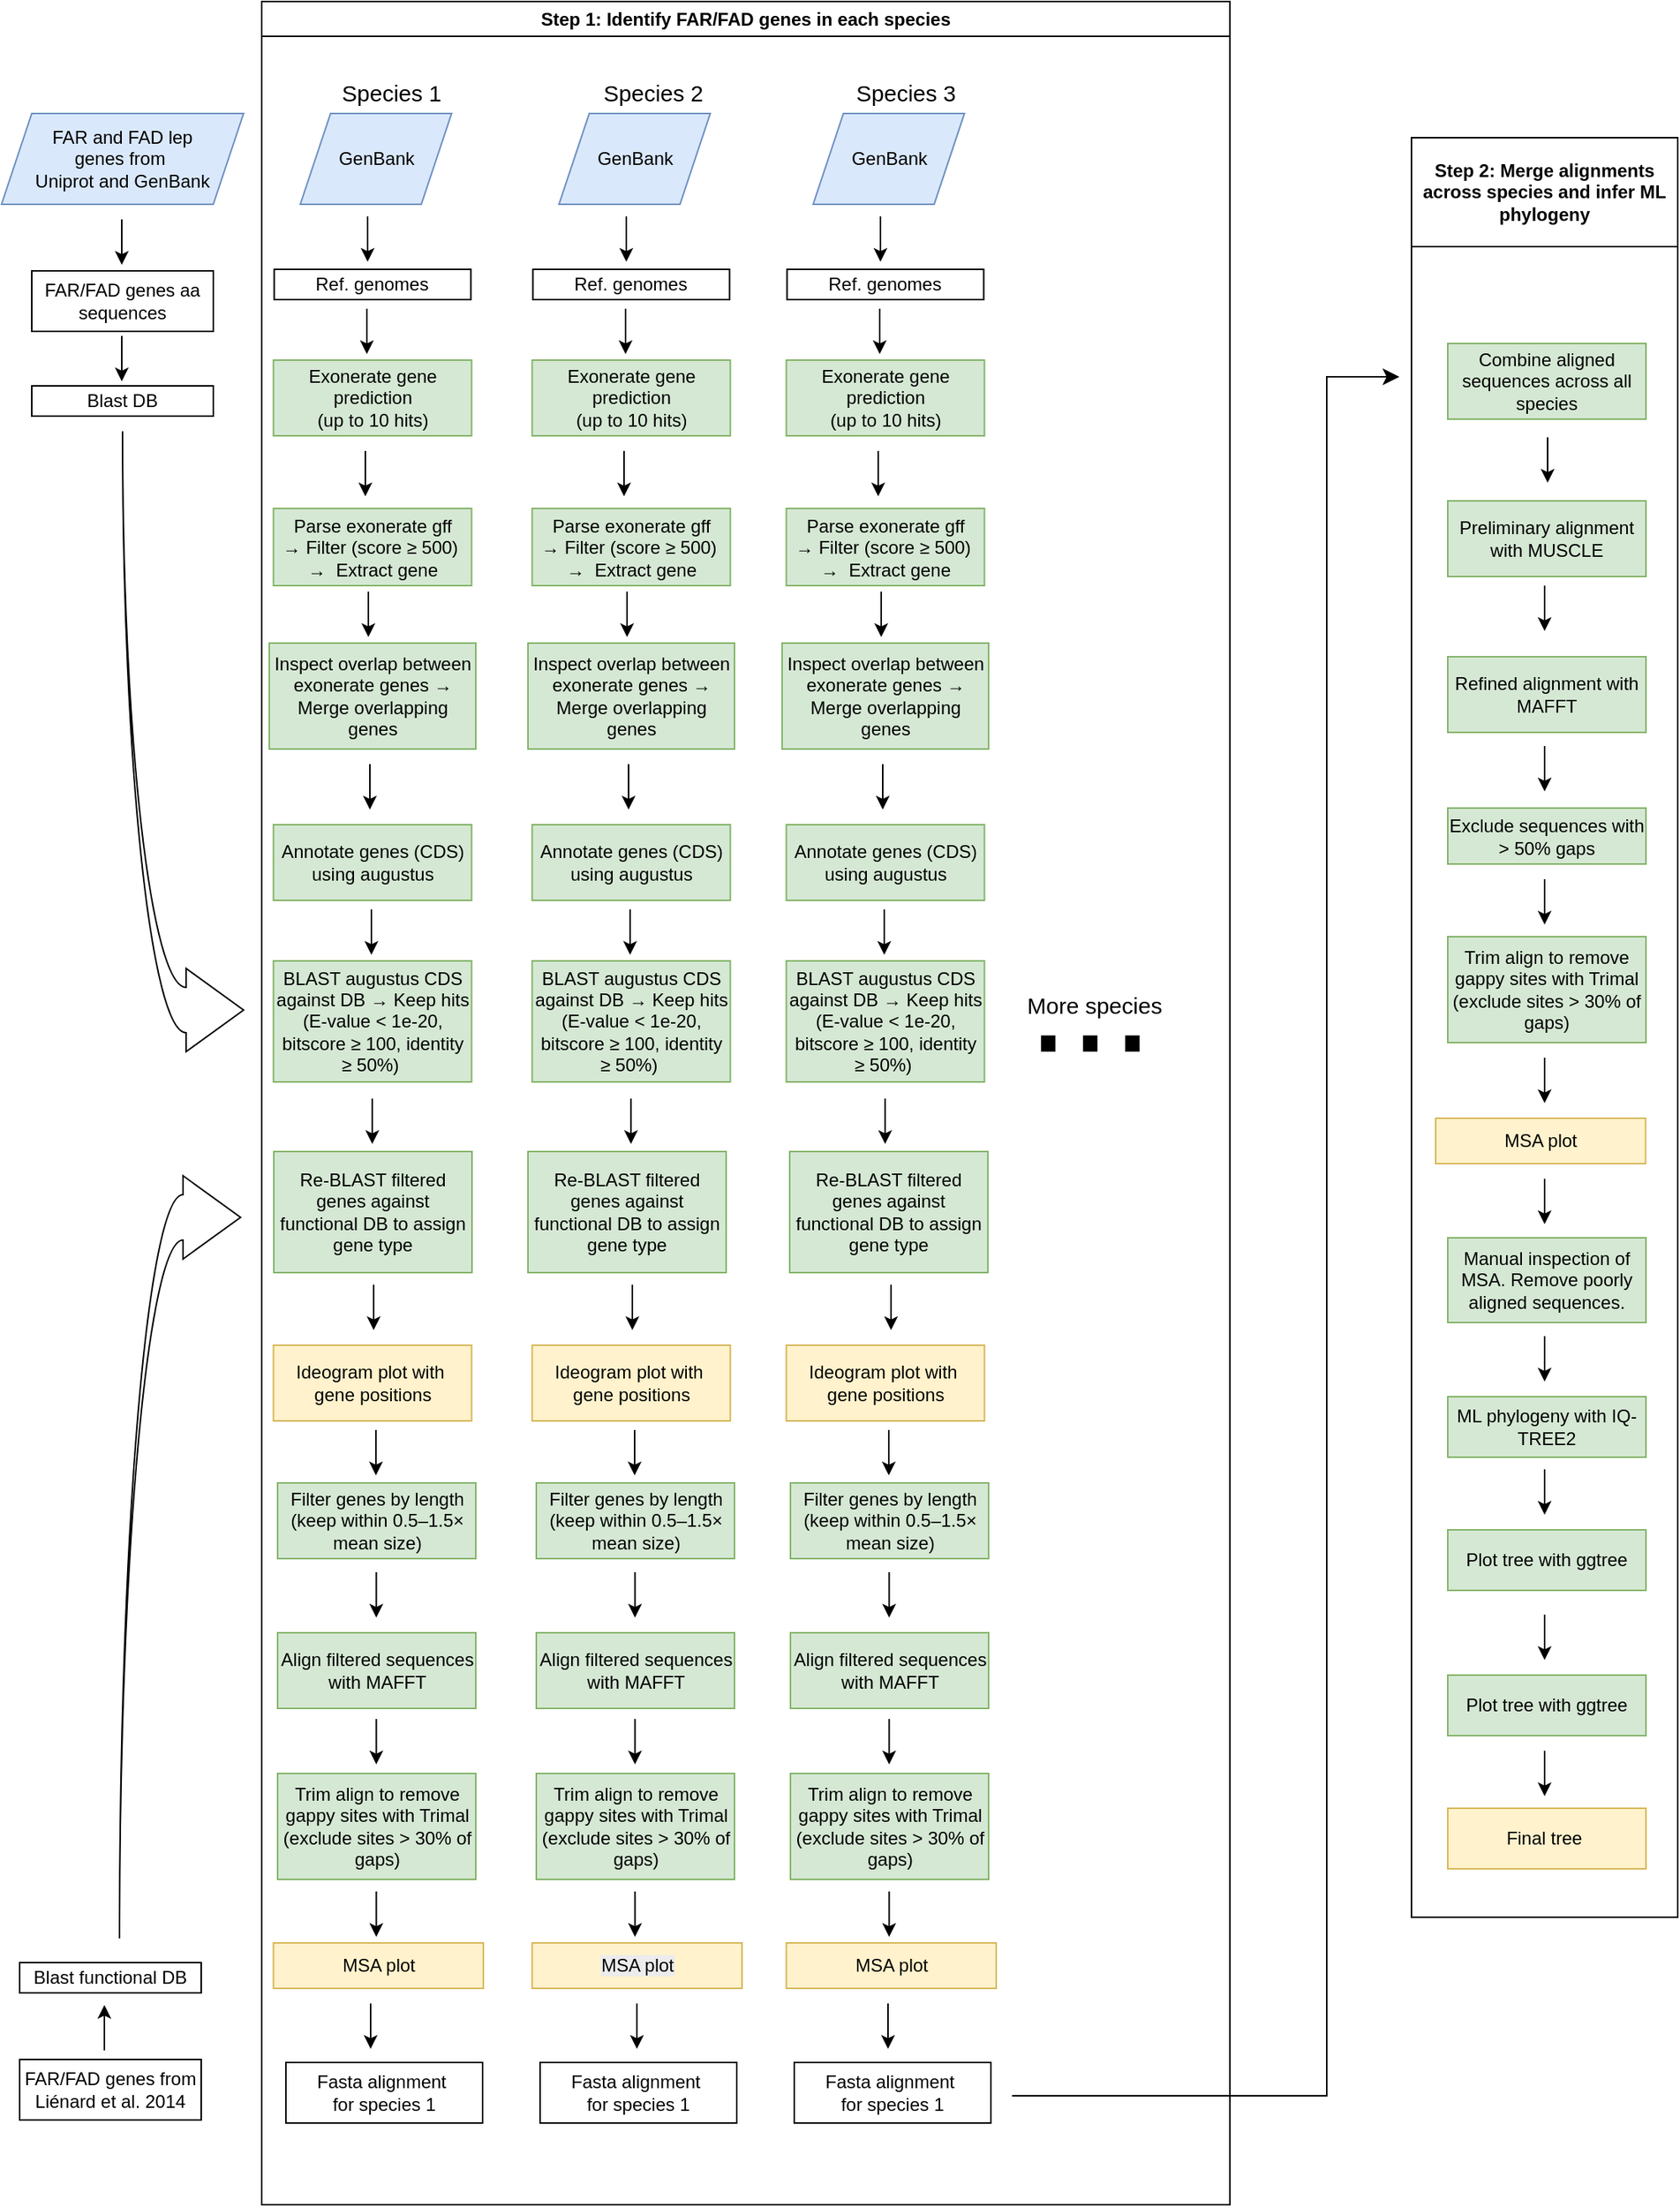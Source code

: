 <mxfile version="27.2.0">
  <diagram name="Page-1" id="oZTFIyPFea6khRQ0grMX">
    <mxGraphModel dx="1113" dy="729" grid="1" gridSize="8" guides="0" tooltips="1" connect="1" arrows="1" fold="1" page="1" pageScale="1" pageWidth="1200" pageHeight="750" math="0" shadow="0">
      <root>
        <mxCell id="0" />
        <mxCell id="1" parent="0" />
        <mxCell id="VQ5QZtDbikTgnZVBYkKv-4" value="FAR and FAD lep genes&amp;nbsp;&lt;span style=&quot;color: light-dark(rgb(0, 0, 0), rgb(255, 255, 255)); background-color: transparent;&quot;&gt;from&amp;nbsp;&lt;/span&gt;&lt;div&gt;&lt;span style=&quot;background-color: transparent; color: light-dark(rgb(0, 0, 0), rgb(255, 255, 255));&quot;&gt;Uniprot and GenBank&lt;/span&gt;&lt;/div&gt;" style="shape=parallelogram;perimeter=parallelogramPerimeter;whiteSpace=wrap;html=1;fixedSize=1;fillColor=#dae8fc;strokeColor=#6c8ebf;" vertex="1" parent="1">
          <mxGeometry x="20" y="90" width="160" height="60" as="geometry" />
        </mxCell>
        <mxCell id="VQ5QZtDbikTgnZVBYkKv-9" value="FAR/FAD genes aa sequences" style="rounded=0;whiteSpace=wrap;html=1;" vertex="1" parent="1">
          <mxGeometry x="40" y="194" width="120" height="40" as="geometry" />
        </mxCell>
        <mxCell id="VQ5QZtDbikTgnZVBYkKv-10" value="" style="endArrow=classic;html=1;rounded=0;" edge="1" parent="1">
          <mxGeometry width="50" height="50" relative="1" as="geometry">
            <mxPoint x="99.5" y="160" as="sourcePoint" />
            <mxPoint x="99.5" y="190" as="targetPoint" />
          </mxGeometry>
        </mxCell>
        <mxCell id="VQ5QZtDbikTgnZVBYkKv-13" value="Blast DB" style="rounded=0;whiteSpace=wrap;html=1;" vertex="1" parent="1">
          <mxGeometry x="40" y="270" width="120" height="20" as="geometry" />
        </mxCell>
        <mxCell id="VQ5QZtDbikTgnZVBYkKv-14" value="" style="endArrow=classic;html=1;rounded=0;" edge="1" parent="1">
          <mxGeometry width="50" height="50" relative="1" as="geometry">
            <mxPoint x="99.5" y="237" as="sourcePoint" />
            <mxPoint x="99.5" y="267" as="targetPoint" />
          </mxGeometry>
        </mxCell>
        <mxCell id="VQ5QZtDbikTgnZVBYkKv-35" value="" style="html=1;shadow=0;dashed=0;align=center;verticalAlign=middle;shape=mxgraph.arrows2.jumpInArrow;dy=15;dx=38;arrowHead=55;flipV=1;" vertex="1" parent="1">
          <mxGeometry x="100" y="300" width="80" height="410" as="geometry" />
        </mxCell>
        <mxCell id="VQ5QZtDbikTgnZVBYkKv-142" value="GenBank" style="shape=parallelogram;perimeter=parallelogramPerimeter;whiteSpace=wrap;html=1;fixedSize=1;fillColor=#dae8fc;strokeColor=#6c8ebf;" vertex="1" parent="1">
          <mxGeometry x="217.5" y="90" width="100" height="60" as="geometry" />
        </mxCell>
        <mxCell id="VQ5QZtDbikTgnZVBYkKv-143" value="Ref. genomes" style="rounded=0;whiteSpace=wrap;html=1;" vertex="1" parent="1">
          <mxGeometry x="200.25" y="193" width="130" height="20" as="geometry" />
        </mxCell>
        <mxCell id="VQ5QZtDbikTgnZVBYkKv-144" value="" style="endArrow=classic;html=1;rounded=0;" edge="1" parent="1">
          <mxGeometry width="50" height="50" relative="1" as="geometry">
            <mxPoint x="262" y="158" as="sourcePoint" />
            <mxPoint x="262" y="188" as="targetPoint" />
          </mxGeometry>
        </mxCell>
        <mxCell id="VQ5QZtDbikTgnZVBYkKv-145" value="Exonerate gene prediction&lt;div&gt;(up to 10 hits)&lt;/div&gt;" style="rounded=0;whiteSpace=wrap;html=1;fillColor=#d5e8d4;strokeColor=#82b366;" vertex="1" parent="1">
          <mxGeometry x="199.75" y="253" width="131" height="50" as="geometry" />
        </mxCell>
        <mxCell id="VQ5QZtDbikTgnZVBYkKv-146" value="Parse exonerate gff →&amp;nbsp;Filter (score ≥ 500)&amp;nbsp; →&amp;nbsp; Extract gene" style="rounded=0;whiteSpace=wrap;html=1;fillColor=#d5e8d4;strokeColor=#82b366;" vertex="1" parent="1">
          <mxGeometry x="199.75" y="351" width="131" height="51" as="geometry" />
        </mxCell>
        <mxCell id="VQ5QZtDbikTgnZVBYkKv-147" value="" style="endArrow=classic;html=1;rounded=0;" edge="1" parent="1">
          <mxGeometry width="50" height="50" relative="1" as="geometry">
            <mxPoint x="261.5" y="219" as="sourcePoint" />
            <mxPoint x="261.5" y="249" as="targetPoint" />
          </mxGeometry>
        </mxCell>
        <mxCell id="VQ5QZtDbikTgnZVBYkKv-148" value="" style="endArrow=classic;html=1;rounded=0;" edge="1" parent="1">
          <mxGeometry width="50" height="50" relative="1" as="geometry">
            <mxPoint x="260.5" y="313" as="sourcePoint" />
            <mxPoint x="260.5" y="343" as="targetPoint" />
          </mxGeometry>
        </mxCell>
        <mxCell id="VQ5QZtDbikTgnZVBYkKv-149" value="Inspect overlap between exonerate genes → Merge overlapping genes" style="rounded=0;whiteSpace=wrap;html=1;fillColor=#d5e8d4;strokeColor=#82b366;" vertex="1" parent="1">
          <mxGeometry x="197" y="440" width="136.5" height="70" as="geometry" />
        </mxCell>
        <mxCell id="VQ5QZtDbikTgnZVBYkKv-150" value="&lt;div&gt;Annotate genes (CDS) using augustus&lt;/div&gt;" style="rounded=0;whiteSpace=wrap;html=1;fillColor=#d5e8d4;strokeColor=#82b366;" vertex="1" parent="1">
          <mxGeometry x="199.75" y="560" width="131" height="50" as="geometry" />
        </mxCell>
        <mxCell id="VQ5QZtDbikTgnZVBYkKv-151" value="BLAST augustus CDS against DB → Keep hits (E-value &amp;lt; 1e-20, bitscore ≥ 100, identity ≥ 50%)&amp;nbsp;" style="rounded=0;whiteSpace=wrap;html=1;fillColor=#d5e8d4;strokeColor=#82b366;" vertex="1" parent="1">
          <mxGeometry x="199.75" y="650" width="131" height="80" as="geometry" />
        </mxCell>
        <mxCell id="VQ5QZtDbikTgnZVBYkKv-152" value="&lt;div&gt;Ideogram plot with&amp;nbsp;&lt;/div&gt;&lt;div&gt;gene positions&lt;/div&gt;" style="rounded=0;whiteSpace=wrap;html=1;fillColor=#fff2cc;strokeColor=#d6b656;" vertex="1" parent="1">
          <mxGeometry x="199.75" y="904" width="131" height="50" as="geometry" />
        </mxCell>
        <mxCell id="VQ5QZtDbikTgnZVBYkKv-153" value="Filter genes by length (keep within 0.5–1.5× mean size)" style="rounded=0;whiteSpace=wrap;html=1;fillColor=#d5e8d4;strokeColor=#82b366;" vertex="1" parent="1">
          <mxGeometry x="202.5" y="995" width="131" height="50" as="geometry" />
        </mxCell>
        <mxCell id="VQ5QZtDbikTgnZVBYkKv-154" value="Align filtered sequences with MAFFT" style="rounded=0;whiteSpace=wrap;html=1;fillColor=#d5e8d4;strokeColor=#82b366;" vertex="1" parent="1">
          <mxGeometry x="202.5" y="1094" width="131" height="50" as="geometry" />
        </mxCell>
        <mxCell id="VQ5QZtDbikTgnZVBYkKv-155" value="Trim align to remove gappy sites with Trimal (exclude sites &amp;gt;&amp;nbsp;&lt;span style=&quot;background-color: transparent; color: light-dark(rgb(0, 0, 0), rgb(255, 255, 255));&quot;&gt;30% of gaps)&lt;/span&gt;" style="rounded=0;whiteSpace=wrap;html=1;fillColor=#d5e8d4;strokeColor=#82b366;" vertex="1" parent="1">
          <mxGeometry x="202.5" y="1187" width="131" height="70" as="geometry" />
        </mxCell>
        <mxCell id="VQ5QZtDbikTgnZVBYkKv-156" value="MSA plot" style="rounded=0;whiteSpace=wrap;html=1;fillColor=#fff2cc;strokeColor=#d6b656;" vertex="1" parent="1">
          <mxGeometry x="199.75" y="1299" width="138.75" height="30" as="geometry" />
        </mxCell>
        <mxCell id="VQ5QZtDbikTgnZVBYkKv-157" value="" style="endArrow=classic;html=1;rounded=0;" edge="1" parent="1">
          <mxGeometry width="50" height="50" relative="1" as="geometry">
            <mxPoint x="264.5" y="616" as="sourcePoint" />
            <mxPoint x="264.5" y="646" as="targetPoint" />
          </mxGeometry>
        </mxCell>
        <mxCell id="VQ5QZtDbikTgnZVBYkKv-158" value="" style="endArrow=classic;html=1;rounded=0;" edge="1" parent="1">
          <mxGeometry width="50" height="50" relative="1" as="geometry">
            <mxPoint x="265.08" y="741" as="sourcePoint" />
            <mxPoint x="265.08" y="771" as="targetPoint" />
          </mxGeometry>
        </mxCell>
        <mxCell id="VQ5QZtDbikTgnZVBYkKv-159" value="" style="endArrow=classic;html=1;rounded=0;" edge="1" parent="1">
          <mxGeometry width="50" height="50" relative="1" as="geometry">
            <mxPoint x="267.74" y="1054" as="sourcePoint" />
            <mxPoint x="267.74" y="1084" as="targetPoint" />
          </mxGeometry>
        </mxCell>
        <mxCell id="VQ5QZtDbikTgnZVBYkKv-160" value="" style="endArrow=classic;html=1;rounded=0;" edge="1" parent="1">
          <mxGeometry width="50" height="50" relative="1" as="geometry">
            <mxPoint x="267.74" y="1151" as="sourcePoint" />
            <mxPoint x="267.74" y="1181" as="targetPoint" />
          </mxGeometry>
        </mxCell>
        <mxCell id="VQ5QZtDbikTgnZVBYkKv-161" value="" style="endArrow=classic;html=1;rounded=0;" edge="1" parent="1">
          <mxGeometry width="50" height="50" relative="1" as="geometry">
            <mxPoint x="267.74" y="1265" as="sourcePoint" />
            <mxPoint x="267.74" y="1295" as="targetPoint" />
          </mxGeometry>
        </mxCell>
        <mxCell id="VQ5QZtDbikTgnZVBYkKv-162" value="" style="endArrow=classic;html=1;rounded=0;" edge="1" parent="1">
          <mxGeometry width="50" height="50" relative="1" as="geometry">
            <mxPoint x="262.5" y="406" as="sourcePoint" />
            <mxPoint x="262.5" y="436" as="targetPoint" />
          </mxGeometry>
        </mxCell>
        <mxCell id="VQ5QZtDbikTgnZVBYkKv-163" value="" style="endArrow=classic;html=1;rounded=0;" edge="1" parent="1">
          <mxGeometry width="50" height="50" relative="1" as="geometry">
            <mxPoint x="263.5" y="520" as="sourcePoint" />
            <mxPoint x="263.5" y="550" as="targetPoint" />
          </mxGeometry>
        </mxCell>
        <mxCell id="VQ5QZtDbikTgnZVBYkKv-164" value="" style="endArrow=classic;html=1;rounded=0;" edge="1" parent="1">
          <mxGeometry width="50" height="50" relative="1" as="geometry">
            <mxPoint x="267.5" y="960" as="sourcePoint" />
            <mxPoint x="267.5" y="990" as="targetPoint" />
          </mxGeometry>
        </mxCell>
        <mxCell id="VQ5QZtDbikTgnZVBYkKv-165" value="GenBank" style="shape=parallelogram;perimeter=parallelogramPerimeter;whiteSpace=wrap;html=1;fixedSize=1;fillColor=#dae8fc;strokeColor=#6c8ebf;" vertex="1" parent="1">
          <mxGeometry x="388.5" y="90" width="100" height="60" as="geometry" />
        </mxCell>
        <mxCell id="VQ5QZtDbikTgnZVBYkKv-166" value="Ref. genomes" style="rounded=0;whiteSpace=wrap;html=1;" vertex="1" parent="1">
          <mxGeometry x="371.25" y="193" width="130" height="20" as="geometry" />
        </mxCell>
        <mxCell id="VQ5QZtDbikTgnZVBYkKv-167" value="" style="endArrow=classic;html=1;rounded=0;" edge="1" parent="1">
          <mxGeometry width="50" height="50" relative="1" as="geometry">
            <mxPoint x="433" y="158" as="sourcePoint" />
            <mxPoint x="433" y="188" as="targetPoint" />
          </mxGeometry>
        </mxCell>
        <mxCell id="VQ5QZtDbikTgnZVBYkKv-168" value="Exonerate gene prediction&lt;div&gt;(up to 10 hits)&lt;/div&gt;" style="rounded=0;whiteSpace=wrap;html=1;fillColor=#d5e8d4;strokeColor=#82b366;" vertex="1" parent="1">
          <mxGeometry x="370.75" y="253" width="131" height="50" as="geometry" />
        </mxCell>
        <mxCell id="VQ5QZtDbikTgnZVBYkKv-169" value="Parse exonerate gff →&amp;nbsp;Filter (score ≥ 500)&amp;nbsp; →&amp;nbsp; Extract gene" style="rounded=0;whiteSpace=wrap;html=1;fillColor=#d5e8d4;strokeColor=#82b366;" vertex="1" parent="1">
          <mxGeometry x="370.75" y="351" width="131" height="51" as="geometry" />
        </mxCell>
        <mxCell id="VQ5QZtDbikTgnZVBYkKv-170" value="" style="endArrow=classic;html=1;rounded=0;" edge="1" parent="1">
          <mxGeometry width="50" height="50" relative="1" as="geometry">
            <mxPoint x="432.5" y="219" as="sourcePoint" />
            <mxPoint x="432.5" y="249" as="targetPoint" />
          </mxGeometry>
        </mxCell>
        <mxCell id="VQ5QZtDbikTgnZVBYkKv-171" value="" style="endArrow=classic;html=1;rounded=0;" edge="1" parent="1">
          <mxGeometry width="50" height="50" relative="1" as="geometry">
            <mxPoint x="431.5" y="313" as="sourcePoint" />
            <mxPoint x="431.5" y="343" as="targetPoint" />
          </mxGeometry>
        </mxCell>
        <mxCell id="VQ5QZtDbikTgnZVBYkKv-172" value="Inspect overlap between exonerate genes → Merge overlapping genes" style="rounded=0;whiteSpace=wrap;html=1;fillColor=#d5e8d4;strokeColor=#82b366;" vertex="1" parent="1">
          <mxGeometry x="368" y="440" width="136.5" height="70" as="geometry" />
        </mxCell>
        <mxCell id="VQ5QZtDbikTgnZVBYkKv-173" value="&lt;div&gt;Annotate genes (CDS) using augustus&lt;/div&gt;" style="rounded=0;whiteSpace=wrap;html=1;fillColor=#d5e8d4;strokeColor=#82b366;" vertex="1" parent="1">
          <mxGeometry x="370.75" y="560" width="131" height="50" as="geometry" />
        </mxCell>
        <mxCell id="VQ5QZtDbikTgnZVBYkKv-174" value="BLAST augustus CDS against DB → Keep hits (E-value &amp;lt; 1e-20, bitscore ≥ 100, identity ≥ 50%)&amp;nbsp;" style="rounded=0;whiteSpace=wrap;html=1;fillColor=#d5e8d4;strokeColor=#82b366;" vertex="1" parent="1">
          <mxGeometry x="370.75" y="650" width="131" height="80" as="geometry" />
        </mxCell>
        <mxCell id="VQ5QZtDbikTgnZVBYkKv-175" value="&lt;div&gt;Ideogram plot with&amp;nbsp;&lt;/div&gt;&lt;div&gt;gene positions&lt;/div&gt;" style="rounded=0;whiteSpace=wrap;html=1;fillColor=#fff2cc;strokeColor=#d6b656;" vertex="1" parent="1">
          <mxGeometry x="370.75" y="904" width="131" height="50" as="geometry" />
        </mxCell>
        <mxCell id="VQ5QZtDbikTgnZVBYkKv-176" value="Filter genes by length (keep within 0.5–1.5× mean size)" style="rounded=0;whiteSpace=wrap;html=1;fillColor=#d5e8d4;strokeColor=#82b366;" vertex="1" parent="1">
          <mxGeometry x="373.5" y="995" width="131" height="50" as="geometry" />
        </mxCell>
        <mxCell id="VQ5QZtDbikTgnZVBYkKv-177" value="Align filtered sequences with MAFFT" style="rounded=0;whiteSpace=wrap;html=1;fillColor=#d5e8d4;strokeColor=#82b366;" vertex="1" parent="1">
          <mxGeometry x="373.5" y="1094" width="131" height="50" as="geometry" />
        </mxCell>
        <mxCell id="VQ5QZtDbikTgnZVBYkKv-178" value="Trim align to remove gappy sites with Trimal (exclude sites &amp;gt;&amp;nbsp;&lt;span style=&quot;background-color: transparent; color: light-dark(rgb(0, 0, 0), rgb(255, 255, 255));&quot;&gt;30% of gaps)&lt;/span&gt;" style="rounded=0;whiteSpace=wrap;html=1;fillColor=#d5e8d4;strokeColor=#82b366;" vertex="1" parent="1">
          <mxGeometry x="373.5" y="1187" width="131" height="70" as="geometry" />
        </mxCell>
        <mxCell id="VQ5QZtDbikTgnZVBYkKv-179" value="&lt;meta charset=&quot;utf-8&quot;&gt;&lt;span style=&quot;color: rgb(0, 0, 0); font-family: Helvetica; font-size: 12px; font-style: normal; font-variant-ligatures: normal; font-variant-caps: normal; font-weight: 400; letter-spacing: normal; orphans: 2; text-align: center; text-indent: 0px; text-transform: none; widows: 2; word-spacing: 0px; -webkit-text-stroke-width: 0px; white-space: normal; background-color: rgb(236, 236, 236); text-decoration-thickness: initial; text-decoration-style: initial; text-decoration-color: initial; display: inline !important; float: none;&quot;&gt;MSA plot&lt;/span&gt;" style="rounded=0;whiteSpace=wrap;html=1;fillColor=#fff2cc;strokeColor=#d6b656;" vertex="1" parent="1">
          <mxGeometry x="370.75" y="1299" width="138.75" height="30" as="geometry" />
        </mxCell>
        <mxCell id="VQ5QZtDbikTgnZVBYkKv-180" value="" style="endArrow=classic;html=1;rounded=0;" edge="1" parent="1">
          <mxGeometry width="50" height="50" relative="1" as="geometry">
            <mxPoint x="435.5" y="616" as="sourcePoint" />
            <mxPoint x="435.5" y="646" as="targetPoint" />
          </mxGeometry>
        </mxCell>
        <mxCell id="VQ5QZtDbikTgnZVBYkKv-181" value="" style="endArrow=classic;html=1;rounded=0;" edge="1" parent="1">
          <mxGeometry width="50" height="50" relative="1" as="geometry">
            <mxPoint x="436.08" y="741" as="sourcePoint" />
            <mxPoint x="436.08" y="771" as="targetPoint" />
          </mxGeometry>
        </mxCell>
        <mxCell id="VQ5QZtDbikTgnZVBYkKv-182" value="" style="endArrow=classic;html=1;rounded=0;" edge="1" parent="1">
          <mxGeometry width="50" height="50" relative="1" as="geometry">
            <mxPoint x="438.74" y="1054" as="sourcePoint" />
            <mxPoint x="438.74" y="1084" as="targetPoint" />
          </mxGeometry>
        </mxCell>
        <mxCell id="VQ5QZtDbikTgnZVBYkKv-183" value="" style="endArrow=classic;html=1;rounded=0;" edge="1" parent="1">
          <mxGeometry width="50" height="50" relative="1" as="geometry">
            <mxPoint x="438.74" y="1151" as="sourcePoint" />
            <mxPoint x="438.74" y="1181" as="targetPoint" />
          </mxGeometry>
        </mxCell>
        <mxCell id="VQ5QZtDbikTgnZVBYkKv-184" value="" style="endArrow=classic;html=1;rounded=0;" edge="1" parent="1">
          <mxGeometry width="50" height="50" relative="1" as="geometry">
            <mxPoint x="438.74" y="1265" as="sourcePoint" />
            <mxPoint x="438.74" y="1295" as="targetPoint" />
          </mxGeometry>
        </mxCell>
        <mxCell id="VQ5QZtDbikTgnZVBYkKv-185" value="" style="endArrow=classic;html=1;rounded=0;" edge="1" parent="1">
          <mxGeometry width="50" height="50" relative="1" as="geometry">
            <mxPoint x="433.5" y="406" as="sourcePoint" />
            <mxPoint x="433.5" y="436" as="targetPoint" />
          </mxGeometry>
        </mxCell>
        <mxCell id="VQ5QZtDbikTgnZVBYkKv-186" value="" style="endArrow=classic;html=1;rounded=0;" edge="1" parent="1">
          <mxGeometry width="50" height="50" relative="1" as="geometry">
            <mxPoint x="434.5" y="520" as="sourcePoint" />
            <mxPoint x="434.5" y="550" as="targetPoint" />
          </mxGeometry>
        </mxCell>
        <mxCell id="VQ5QZtDbikTgnZVBYkKv-187" value="" style="endArrow=classic;html=1;rounded=0;" edge="1" parent="1">
          <mxGeometry width="50" height="50" relative="1" as="geometry">
            <mxPoint x="438.5" y="960" as="sourcePoint" />
            <mxPoint x="438.5" y="990" as="targetPoint" />
          </mxGeometry>
        </mxCell>
        <mxCell id="VQ5QZtDbikTgnZVBYkKv-188" value="GenBank" style="shape=parallelogram;perimeter=parallelogramPerimeter;whiteSpace=wrap;html=1;fixedSize=1;fillColor=#dae8fc;strokeColor=#6c8ebf;" vertex="1" parent="1">
          <mxGeometry x="556.5" y="90" width="100" height="60" as="geometry" />
        </mxCell>
        <mxCell id="VQ5QZtDbikTgnZVBYkKv-189" value="Ref. genomes" style="rounded=0;whiteSpace=wrap;html=1;" vertex="1" parent="1">
          <mxGeometry x="539.25" y="193" width="130" height="20" as="geometry" />
        </mxCell>
        <mxCell id="VQ5QZtDbikTgnZVBYkKv-190" value="" style="endArrow=classic;html=1;rounded=0;" edge="1" parent="1">
          <mxGeometry width="50" height="50" relative="1" as="geometry">
            <mxPoint x="601" y="158" as="sourcePoint" />
            <mxPoint x="601" y="188" as="targetPoint" />
          </mxGeometry>
        </mxCell>
        <mxCell id="VQ5QZtDbikTgnZVBYkKv-191" value="Exonerate gene prediction&lt;div&gt;(up to 10 hits)&lt;/div&gt;" style="rounded=0;whiteSpace=wrap;html=1;fillColor=#d5e8d4;strokeColor=#82b366;" vertex="1" parent="1">
          <mxGeometry x="538.75" y="253" width="131" height="50" as="geometry" />
        </mxCell>
        <mxCell id="VQ5QZtDbikTgnZVBYkKv-192" value="Parse exonerate gff →&amp;nbsp;Filter (score ≥ 500)&amp;nbsp; →&amp;nbsp; Extract gene" style="rounded=0;whiteSpace=wrap;html=1;fillColor=#d5e8d4;strokeColor=#82b366;" vertex="1" parent="1">
          <mxGeometry x="538.75" y="351" width="131" height="51" as="geometry" />
        </mxCell>
        <mxCell id="VQ5QZtDbikTgnZVBYkKv-193" value="" style="endArrow=classic;html=1;rounded=0;" edge="1" parent="1">
          <mxGeometry width="50" height="50" relative="1" as="geometry">
            <mxPoint x="600.5" y="219" as="sourcePoint" />
            <mxPoint x="600.5" y="249" as="targetPoint" />
          </mxGeometry>
        </mxCell>
        <mxCell id="VQ5QZtDbikTgnZVBYkKv-194" value="" style="endArrow=classic;html=1;rounded=0;" edge="1" parent="1">
          <mxGeometry width="50" height="50" relative="1" as="geometry">
            <mxPoint x="599.5" y="313" as="sourcePoint" />
            <mxPoint x="599.5" y="343" as="targetPoint" />
          </mxGeometry>
        </mxCell>
        <mxCell id="VQ5QZtDbikTgnZVBYkKv-195" value="Inspect overlap between exonerate genes → Merge overlapping genes" style="rounded=0;whiteSpace=wrap;html=1;fillColor=#d5e8d4;strokeColor=#82b366;" vertex="1" parent="1">
          <mxGeometry x="536" y="440" width="136.5" height="70" as="geometry" />
        </mxCell>
        <mxCell id="VQ5QZtDbikTgnZVBYkKv-196" value="&lt;div&gt;Annotate genes (CDS) using augustus&lt;/div&gt;" style="rounded=0;whiteSpace=wrap;html=1;fillColor=#d5e8d4;strokeColor=#82b366;" vertex="1" parent="1">
          <mxGeometry x="538.75" y="560" width="131" height="50" as="geometry" />
        </mxCell>
        <mxCell id="VQ5QZtDbikTgnZVBYkKv-197" value="BLAST augustus CDS against DB → Keep hits (E-value &amp;lt; 1e-20, bitscore ≥ 100, identity ≥ 50%)&amp;nbsp;" style="rounded=0;whiteSpace=wrap;html=1;fillColor=#d5e8d4;strokeColor=#82b366;" vertex="1" parent="1">
          <mxGeometry x="538.75" y="650" width="131" height="80" as="geometry" />
        </mxCell>
        <mxCell id="VQ5QZtDbikTgnZVBYkKv-198" value="&lt;div&gt;Ideogram plot with&amp;nbsp;&lt;/div&gt;&lt;div&gt;gene positions&lt;/div&gt;" style="rounded=0;whiteSpace=wrap;html=1;fillColor=#fff2cc;strokeColor=#d6b656;" vertex="1" parent="1">
          <mxGeometry x="538.75" y="904" width="131" height="50" as="geometry" />
        </mxCell>
        <mxCell id="VQ5QZtDbikTgnZVBYkKv-199" value="Filter genes by length (keep within 0.5–1.5× mean size)" style="rounded=0;whiteSpace=wrap;html=1;fillColor=#d5e8d4;strokeColor=#82b366;" vertex="1" parent="1">
          <mxGeometry x="541.5" y="995" width="131" height="50" as="geometry" />
        </mxCell>
        <mxCell id="VQ5QZtDbikTgnZVBYkKv-200" value="Align filtered sequences with MAFFT" style="rounded=0;whiteSpace=wrap;html=1;fillColor=#d5e8d4;strokeColor=#82b366;" vertex="1" parent="1">
          <mxGeometry x="541.5" y="1094" width="131" height="50" as="geometry" />
        </mxCell>
        <mxCell id="VQ5QZtDbikTgnZVBYkKv-201" value="Trim align to remove gappy sites with Trimal (exclude sites &amp;gt;&amp;nbsp;&lt;span style=&quot;background-color: transparent; color: light-dark(rgb(0, 0, 0), rgb(255, 255, 255));&quot;&gt;30% of gaps)&lt;/span&gt;" style="rounded=0;whiteSpace=wrap;html=1;fillColor=#d5e8d4;strokeColor=#82b366;" vertex="1" parent="1">
          <mxGeometry x="541.5" y="1187" width="131" height="70" as="geometry" />
        </mxCell>
        <mxCell id="VQ5QZtDbikTgnZVBYkKv-202" value="MSA plot" style="rounded=0;whiteSpace=wrap;html=1;fillColor=#fff2cc;strokeColor=#d6b656;" vertex="1" parent="1">
          <mxGeometry x="538.75" y="1299" width="138.75" height="30" as="geometry" />
        </mxCell>
        <mxCell id="VQ5QZtDbikTgnZVBYkKv-203" value="" style="endArrow=classic;html=1;rounded=0;" edge="1" parent="1">
          <mxGeometry width="50" height="50" relative="1" as="geometry">
            <mxPoint x="603.5" y="616" as="sourcePoint" />
            <mxPoint x="603.5" y="646" as="targetPoint" />
          </mxGeometry>
        </mxCell>
        <mxCell id="VQ5QZtDbikTgnZVBYkKv-204" value="" style="endArrow=classic;html=1;rounded=0;" edge="1" parent="1">
          <mxGeometry width="50" height="50" relative="1" as="geometry">
            <mxPoint x="604.08" y="741" as="sourcePoint" />
            <mxPoint x="604.08" y="771" as="targetPoint" />
          </mxGeometry>
        </mxCell>
        <mxCell id="VQ5QZtDbikTgnZVBYkKv-205" value="" style="endArrow=classic;html=1;rounded=0;" edge="1" parent="1">
          <mxGeometry width="50" height="50" relative="1" as="geometry">
            <mxPoint x="606.74" y="1054" as="sourcePoint" />
            <mxPoint x="606.74" y="1084" as="targetPoint" />
          </mxGeometry>
        </mxCell>
        <mxCell id="VQ5QZtDbikTgnZVBYkKv-206" value="" style="endArrow=classic;html=1;rounded=0;" edge="1" parent="1">
          <mxGeometry width="50" height="50" relative="1" as="geometry">
            <mxPoint x="606.74" y="1151" as="sourcePoint" />
            <mxPoint x="606.74" y="1181" as="targetPoint" />
          </mxGeometry>
        </mxCell>
        <mxCell id="VQ5QZtDbikTgnZVBYkKv-207" value="" style="endArrow=classic;html=1;rounded=0;" edge="1" parent="1">
          <mxGeometry width="50" height="50" relative="1" as="geometry">
            <mxPoint x="606.74" y="1265" as="sourcePoint" />
            <mxPoint x="606.74" y="1295" as="targetPoint" />
          </mxGeometry>
        </mxCell>
        <mxCell id="VQ5QZtDbikTgnZVBYkKv-208" value="" style="endArrow=classic;html=1;rounded=0;" edge="1" parent="1">
          <mxGeometry width="50" height="50" relative="1" as="geometry">
            <mxPoint x="601.5" y="406" as="sourcePoint" />
            <mxPoint x="601.5" y="436" as="targetPoint" />
          </mxGeometry>
        </mxCell>
        <mxCell id="VQ5QZtDbikTgnZVBYkKv-209" value="" style="endArrow=classic;html=1;rounded=0;" edge="1" parent="1">
          <mxGeometry width="50" height="50" relative="1" as="geometry">
            <mxPoint x="602.5" y="520" as="sourcePoint" />
            <mxPoint x="602.5" y="550" as="targetPoint" />
          </mxGeometry>
        </mxCell>
        <mxCell id="VQ5QZtDbikTgnZVBYkKv-210" value="" style="endArrow=classic;html=1;rounded=0;" edge="1" parent="1">
          <mxGeometry width="50" height="50" relative="1" as="geometry">
            <mxPoint x="606.5" y="960" as="sourcePoint" />
            <mxPoint x="606.5" y="990" as="targetPoint" />
          </mxGeometry>
        </mxCell>
        <mxCell id="VQ5QZtDbikTgnZVBYkKv-211" value="&lt;span style=&quot;color: rgb(0, 0, 0); font-family: Helvetica; font-style: normal; font-variant-ligatures: normal; font-variant-caps: normal; font-weight: 400; letter-spacing: normal; orphans: 2; text-align: center; text-indent: 0px; text-transform: none; widows: 2; word-spacing: 0px; -webkit-text-stroke-width: 0px; white-space: normal; text-decoration-thickness: initial; text-decoration-style: initial; text-decoration-color: initial; float: none; display: inline !important;&quot;&gt;&lt;font&gt;Species 1&lt;/font&gt;&lt;/span&gt;" style="text;whiteSpace=wrap;html=1;fontSize=15;labelBackgroundColor=none;" vertex="1" parent="1">
          <mxGeometry x="243" y="61" width="128" height="40" as="geometry" />
        </mxCell>
        <mxCell id="VQ5QZtDbikTgnZVBYkKv-212" value="&lt;span style=&quot;color: rgb(0, 0, 0); font-family: Helvetica; font-style: normal; font-variant-ligatures: normal; font-variant-caps: normal; font-weight: 400; letter-spacing: normal; orphans: 2; text-align: center; text-indent: 0px; text-transform: none; widows: 2; word-spacing: 0px; -webkit-text-stroke-width: 0px; white-space: normal; text-decoration-thickness: initial; text-decoration-style: initial; text-decoration-color: initial; float: none; display: inline !important;&quot;&gt;&lt;font&gt;Species 2&lt;/font&gt;&lt;/span&gt;" style="text;whiteSpace=wrap;html=1;fontSize=15;labelBackgroundColor=none;" vertex="1" parent="1">
          <mxGeometry x="416" y="61" width="128" height="40" as="geometry" />
        </mxCell>
        <mxCell id="VQ5QZtDbikTgnZVBYkKv-213" value="&lt;span style=&quot;color: rgb(0, 0, 0); font-family: Helvetica; font-style: normal; font-variant-ligatures: normal; font-variant-caps: normal; font-weight: 400; letter-spacing: normal; orphans: 2; text-align: center; text-indent: 0px; text-transform: none; widows: 2; word-spacing: 0px; -webkit-text-stroke-width: 0px; white-space: normal; text-decoration-thickness: initial; text-decoration-style: initial; text-decoration-color: initial; float: none; display: inline !important;&quot;&gt;&lt;font&gt;Species 3&lt;/font&gt;&lt;/span&gt;" style="text;whiteSpace=wrap;html=1;fontSize=15;labelBackgroundColor=none;" vertex="1" parent="1">
          <mxGeometry x="583" y="61" width="128" height="40" as="geometry" />
        </mxCell>
        <mxCell id="VQ5QZtDbikTgnZVBYkKv-219" value="Step 1: Identify FAR/FAD genes in each species" style="swimlane;whiteSpace=wrap;html=1;" vertex="1" parent="1">
          <mxGeometry x="192" y="16" width="640" height="1456" as="geometry" />
        </mxCell>
        <mxCell id="VQ5QZtDbikTgnZVBYkKv-218" value="&lt;span style=&quot;color: rgb(0, 0, 0); font-family: Helvetica; font-style: normal; font-variant-ligatures: normal; font-variant-caps: normal; font-weight: 400; letter-spacing: normal; orphans: 2; text-align: center; text-indent: 0px; text-transform: none; widows: 2; word-spacing: 0px; -webkit-text-stroke-width: 0px; white-space: normal; text-decoration-thickness: initial; text-decoration-style: initial; text-decoration-color: initial; float: none; display: inline !important;&quot;&gt;&lt;font&gt;More species&lt;/font&gt;&lt;/span&gt;" style="text;whiteSpace=wrap;html=1;fontSize=15;labelBackgroundColor=none;" vertex="1" parent="VQ5QZtDbikTgnZVBYkKv-219">
          <mxGeometry x="504" y="648" width="128" height="40" as="geometry" />
        </mxCell>
        <mxCell id="VQ5QZtDbikTgnZVBYkKv-215" value="&lt;span style=&quot;color: rgb(0, 0, 0); font-family: Helvetica; font-style: normal; font-variant-ligatures: normal; font-variant-caps: normal; font-weight: 400; letter-spacing: normal; orphans: 2; text-align: center; text-indent: 0px; text-transform: none; widows: 2; word-spacing: 0px; -webkit-text-stroke-width: 0px; white-space: normal; text-decoration-thickness: initial; text-decoration-style: initial; text-decoration-color: initial; float: none; display: inline !important;&quot;&gt;&lt;font style=&quot;font-size: 100px;&quot;&gt;...&lt;/font&gt;&lt;/span&gt;" style="text;whiteSpace=wrap;html=1;fontSize=15;" vertex="1" parent="VQ5QZtDbikTgnZVBYkKv-219">
          <mxGeometry x="504" y="592" width="128" height="40" as="geometry" />
        </mxCell>
        <mxCell id="VQ5QZtDbikTgnZVBYkKv-221" value="Fasta alignment&amp;nbsp;&lt;div&gt;for species 1&lt;/div&gt;" style="rounded=0;whiteSpace=wrap;html=1;" vertex="1" parent="VQ5QZtDbikTgnZVBYkKv-219">
          <mxGeometry x="16" y="1362" width="130" height="40" as="geometry" />
        </mxCell>
        <mxCell id="VQ5QZtDbikTgnZVBYkKv-224" value="Fasta alignment&amp;nbsp;&lt;div&gt;for species 1&lt;/div&gt;" style="rounded=0;whiteSpace=wrap;html=1;" vertex="1" parent="VQ5QZtDbikTgnZVBYkKv-219">
          <mxGeometry x="184" y="1362" width="130" height="40" as="geometry" />
        </mxCell>
        <mxCell id="VQ5QZtDbikTgnZVBYkKv-225" value="Fasta alignment&amp;nbsp;&lt;div&gt;for species 1&lt;/div&gt;" style="rounded=0;whiteSpace=wrap;html=1;" vertex="1" parent="VQ5QZtDbikTgnZVBYkKv-219">
          <mxGeometry x="352" y="1362" width="130" height="40" as="geometry" />
        </mxCell>
        <mxCell id="VQ5QZtDbikTgnZVBYkKv-226" value="" style="endArrow=classic;html=1;rounded=0;" edge="1" parent="VQ5QZtDbikTgnZVBYkKv-219">
          <mxGeometry width="50" height="50" relative="1" as="geometry">
            <mxPoint x="72" y="1323" as="sourcePoint" />
            <mxPoint x="72" y="1353" as="targetPoint" />
          </mxGeometry>
        </mxCell>
        <mxCell id="VQ5QZtDbikTgnZVBYkKv-227" value="" style="endArrow=classic;html=1;rounded=0;" edge="1" parent="VQ5QZtDbikTgnZVBYkKv-219">
          <mxGeometry width="50" height="50" relative="1" as="geometry">
            <mxPoint x="248" y="1323" as="sourcePoint" />
            <mxPoint x="248" y="1353" as="targetPoint" />
          </mxGeometry>
        </mxCell>
        <mxCell id="VQ5QZtDbikTgnZVBYkKv-228" value="" style="endArrow=classic;html=1;rounded=0;" edge="1" parent="VQ5QZtDbikTgnZVBYkKv-219">
          <mxGeometry width="50" height="50" relative="1" as="geometry">
            <mxPoint x="414" y="1323" as="sourcePoint" />
            <mxPoint x="414" y="1353" as="targetPoint" />
          </mxGeometry>
        </mxCell>
        <mxCell id="VQ5QZtDbikTgnZVBYkKv-260" value="&lt;span style=&quot;text-align: left;&quot;&gt;Re-BLAST filtered genes against functional DB to assign gene type&lt;/span&gt;" style="rounded=0;whiteSpace=wrap;html=1;fillColor=#d5e8d4;strokeColor=#82b366;" vertex="1" parent="VQ5QZtDbikTgnZVBYkKv-219">
          <mxGeometry x="8" y="760" width="131" height="80" as="geometry" />
        </mxCell>
        <mxCell id="VQ5QZtDbikTgnZVBYkKv-261" value="" style="endArrow=classic;html=1;rounded=0;" edge="1" parent="VQ5QZtDbikTgnZVBYkKv-219">
          <mxGeometry width="50" height="50" relative="1" as="geometry">
            <mxPoint x="74" y="848" as="sourcePoint" />
            <mxPoint x="74" y="878" as="targetPoint" />
          </mxGeometry>
        </mxCell>
        <mxCell id="VQ5QZtDbikTgnZVBYkKv-262" value="&lt;span style=&quot;text-align: left;&quot;&gt;Re-BLAST filtered genes against functional DB to assign gene type&lt;/span&gt;" style="rounded=0;whiteSpace=wrap;html=1;fillColor=#d5e8d4;strokeColor=#82b366;" vertex="1" parent="VQ5QZtDbikTgnZVBYkKv-219">
          <mxGeometry x="176" y="760" width="131" height="80" as="geometry" />
        </mxCell>
        <mxCell id="VQ5QZtDbikTgnZVBYkKv-263" value="&lt;span style=&quot;text-align: left;&quot;&gt;Re-BLAST filtered genes against functional DB to assign gene type&lt;/span&gt;" style="rounded=0;whiteSpace=wrap;html=1;fillColor=#d5e8d4;strokeColor=#82b366;" vertex="1" parent="VQ5QZtDbikTgnZVBYkKv-219">
          <mxGeometry x="349" y="760" width="131" height="80" as="geometry" />
        </mxCell>
        <mxCell id="VQ5QZtDbikTgnZVBYkKv-264" value="" style="endArrow=classic;html=1;rounded=0;" edge="1" parent="VQ5QZtDbikTgnZVBYkKv-219">
          <mxGeometry width="50" height="50" relative="1" as="geometry">
            <mxPoint x="245" y="848" as="sourcePoint" />
            <mxPoint x="245" y="878" as="targetPoint" />
          </mxGeometry>
        </mxCell>
        <mxCell id="VQ5QZtDbikTgnZVBYkKv-279" value="" style="endArrow=classic;html=1;rounded=0;" edge="1" parent="VQ5QZtDbikTgnZVBYkKv-219">
          <mxGeometry width="50" height="50" relative="1" as="geometry">
            <mxPoint x="416" y="848" as="sourcePoint" />
            <mxPoint x="416" y="878" as="targetPoint" />
          </mxGeometry>
        </mxCell>
        <mxCell id="VQ5QZtDbikTgnZVBYkKv-229" value="Combine aligned sequences across all species" style="rounded=0;whiteSpace=wrap;html=1;fillColor=#d5e8d4;strokeColor=#82b366;" vertex="1" parent="1">
          <mxGeometry x="976" y="242" width="131" height="50" as="geometry" />
        </mxCell>
        <mxCell id="VQ5QZtDbikTgnZVBYkKv-230" value="" style="endArrow=classic;html=1;rounded=0;" edge="1" parent="1">
          <mxGeometry width="50" height="50" relative="1" as="geometry">
            <mxPoint x="1042" y="304" as="sourcePoint" />
            <mxPoint x="1042" y="334" as="targetPoint" />
          </mxGeometry>
        </mxCell>
        <mxCell id="VQ5QZtDbikTgnZVBYkKv-231" value="Preliminary alignment with MUSCLE" style="rounded=0;whiteSpace=wrap;html=1;fillColor=#d5e8d4;strokeColor=#82b366;" vertex="1" parent="1">
          <mxGeometry x="976" y="346" width="131" height="50" as="geometry" />
        </mxCell>
        <mxCell id="VQ5QZtDbikTgnZVBYkKv-232" value="" style="endArrow=classic;html=1;rounded=0;" edge="1" parent="1">
          <mxGeometry width="50" height="50" relative="1" as="geometry">
            <mxPoint x="1040" y="402" as="sourcePoint" />
            <mxPoint x="1040" y="432" as="targetPoint" />
          </mxGeometry>
        </mxCell>
        <mxCell id="VQ5QZtDbikTgnZVBYkKv-233" value="Refined alignment with MAFFT" style="rounded=0;whiteSpace=wrap;html=1;fillColor=#d5e8d4;strokeColor=#82b366;" vertex="1" parent="1">
          <mxGeometry x="976" y="449" width="131" height="50" as="geometry" />
        </mxCell>
        <mxCell id="VQ5QZtDbikTgnZVBYkKv-234" value="Exclude sequences with &amp;gt; 50% gaps" style="rounded=0;whiteSpace=wrap;html=1;fillColor=#d5e8d4;strokeColor=#82b366;" vertex="1" parent="1">
          <mxGeometry x="976" y="549" width="131" height="37" as="geometry" />
        </mxCell>
        <mxCell id="VQ5QZtDbikTgnZVBYkKv-235" value="" style="endArrow=classic;html=1;rounded=0;" edge="1" parent="1">
          <mxGeometry width="50" height="50" relative="1" as="geometry">
            <mxPoint x="1040" y="508" as="sourcePoint" />
            <mxPoint x="1040" y="538" as="targetPoint" />
          </mxGeometry>
        </mxCell>
        <mxCell id="VQ5QZtDbikTgnZVBYkKv-237" value="Trim align to remove gappy sites with Trimal (exclude sites &amp;gt;&amp;nbsp;&lt;span style=&quot;background-color: transparent; color: light-dark(rgb(0, 0, 0), rgb(255, 255, 255));&quot;&gt;30% of gaps)&lt;/span&gt;" style="rounded=0;whiteSpace=wrap;html=1;fillColor=#d5e8d4;strokeColor=#82b366;" vertex="1" parent="1">
          <mxGeometry x="976" y="634" width="131" height="70" as="geometry" />
        </mxCell>
        <mxCell id="VQ5QZtDbikTgnZVBYkKv-238" value="" style="endArrow=classic;html=1;rounded=0;" edge="1" parent="1">
          <mxGeometry width="50" height="50" relative="1" as="geometry">
            <mxPoint x="1040" y="596" as="sourcePoint" />
            <mxPoint x="1040" y="626" as="targetPoint" />
          </mxGeometry>
        </mxCell>
        <mxCell id="VQ5QZtDbikTgnZVBYkKv-239" value="" style="endArrow=classic;html=1;rounded=0;" edge="1" parent="1">
          <mxGeometry width="50" height="50" relative="1" as="geometry">
            <mxPoint x="1040" y="714" as="sourcePoint" />
            <mxPoint x="1040" y="744" as="targetPoint" />
          </mxGeometry>
        </mxCell>
        <mxCell id="VQ5QZtDbikTgnZVBYkKv-242" value="MSA plot" style="rounded=0;whiteSpace=wrap;html=1;fillColor=#fff2cc;strokeColor=#d6b656;" vertex="1" parent="1">
          <mxGeometry x="968" y="754" width="138.75" height="30" as="geometry" />
        </mxCell>
        <mxCell id="VQ5QZtDbikTgnZVBYkKv-244" value="Manual inspection of MSA. Remove poorly aligned sequences." style="rounded=0;whiteSpace=wrap;html=1;fillColor=#d5e8d4;strokeColor=#82b366;" vertex="1" parent="1">
          <mxGeometry x="976" y="833" width="131" height="56" as="geometry" />
        </mxCell>
        <mxCell id="VQ5QZtDbikTgnZVBYkKv-245" value="" style="endArrow=classic;html=1;rounded=0;" edge="1" parent="1">
          <mxGeometry width="50" height="50" relative="1" as="geometry">
            <mxPoint x="1040" y="794" as="sourcePoint" />
            <mxPoint x="1040" y="824" as="targetPoint" />
          </mxGeometry>
        </mxCell>
        <mxCell id="VQ5QZtDbikTgnZVBYkKv-246" value="ML phylogeny with IQ-TREE2" style="rounded=0;whiteSpace=wrap;html=1;fillColor=#d5e8d4;strokeColor=#82b366;" vertex="1" parent="1">
          <mxGeometry x="976" y="938" width="131" height="40" as="geometry" />
        </mxCell>
        <mxCell id="VQ5QZtDbikTgnZVBYkKv-247" value="" style="endArrow=classic;html=1;rounded=0;" edge="1" parent="1">
          <mxGeometry width="50" height="50" relative="1" as="geometry">
            <mxPoint x="1040" y="898" as="sourcePoint" />
            <mxPoint x="1040" y="928" as="targetPoint" />
          </mxGeometry>
        </mxCell>
        <mxCell id="VQ5QZtDbikTgnZVBYkKv-248" value="Plot tree with ggtree" style="rounded=0;whiteSpace=wrap;html=1;fillColor=#d5e8d4;strokeColor=#82b366;" vertex="1" parent="1">
          <mxGeometry x="976" y="1026" width="131" height="40" as="geometry" />
        </mxCell>
        <mxCell id="VQ5QZtDbikTgnZVBYkKv-249" value="" style="endArrow=classic;html=1;rounded=0;" edge="1" parent="1">
          <mxGeometry width="50" height="50" relative="1" as="geometry">
            <mxPoint x="1040" y="986" as="sourcePoint" />
            <mxPoint x="1040" y="1016" as="targetPoint" />
          </mxGeometry>
        </mxCell>
        <mxCell id="VQ5QZtDbikTgnZVBYkKv-250" value="Plot tree with ggtree" style="rounded=0;whiteSpace=wrap;html=1;fillColor=#d5e8d4;strokeColor=#82b366;" vertex="1" parent="1">
          <mxGeometry x="976" y="1122" width="131" height="40" as="geometry" />
        </mxCell>
        <mxCell id="VQ5QZtDbikTgnZVBYkKv-251" value="" style="endArrow=classic;html=1;rounded=0;" edge="1" parent="1">
          <mxGeometry width="50" height="50" relative="1" as="geometry">
            <mxPoint x="1040" y="1082" as="sourcePoint" />
            <mxPoint x="1040" y="1112" as="targetPoint" />
          </mxGeometry>
        </mxCell>
        <mxCell id="VQ5QZtDbikTgnZVBYkKv-252" value="Final tree&amp;nbsp;" style="rounded=0;whiteSpace=wrap;html=1;fillColor=#fff2cc;strokeColor=#d6b656;" vertex="1" parent="1">
          <mxGeometry x="976" y="1210" width="131" height="40" as="geometry" />
        </mxCell>
        <mxCell id="VQ5QZtDbikTgnZVBYkKv-253" value="" style="endArrow=classic;html=1;rounded=0;" edge="1" parent="1">
          <mxGeometry width="50" height="50" relative="1" as="geometry">
            <mxPoint x="1040" y="1172" as="sourcePoint" />
            <mxPoint x="1040" y="1202" as="targetPoint" />
          </mxGeometry>
        </mxCell>
        <mxCell id="VQ5QZtDbikTgnZVBYkKv-254" value="Step 2: Merge alignments across species and infer ML phylogeny" style="swimlane;whiteSpace=wrap;html=1;startSize=72;" vertex="1" parent="1">
          <mxGeometry x="952" y="106" width="176" height="1176" as="geometry" />
        </mxCell>
        <mxCell id="VQ5QZtDbikTgnZVBYkKv-256" value="FAR/FAD genes from Liénard et al. 2014" style="rounded=0;whiteSpace=wrap;html=1;" vertex="1" parent="1">
          <mxGeometry x="32" y="1376" width="120" height="40" as="geometry" />
        </mxCell>
        <mxCell id="VQ5QZtDbikTgnZVBYkKv-257" value="Blast functional DB" style="rounded=0;whiteSpace=wrap;html=1;" vertex="1" parent="1">
          <mxGeometry x="32" y="1312" width="120" height="20" as="geometry" />
        </mxCell>
        <mxCell id="VQ5QZtDbikTgnZVBYkKv-258" value="" style="endArrow=none;html=1;rounded=0;startArrow=classic;startFill=1;endFill=0;" edge="1" parent="1">
          <mxGeometry width="50" height="50" relative="1" as="geometry">
            <mxPoint x="88" y="1340" as="sourcePoint" />
            <mxPoint x="88" y="1370" as="targetPoint" />
          </mxGeometry>
        </mxCell>
        <mxCell id="VQ5QZtDbikTgnZVBYkKv-280" value="" style="html=1;shadow=0;dashed=0;align=center;verticalAlign=middle;shape=mxgraph.arrows2.jumpInArrow;dy=15;dx=38;arrowHead=55;flipV=0;" vertex="1" parent="1">
          <mxGeometry x="98" y="792" width="80" height="504" as="geometry" />
        </mxCell>
        <mxCell id="VQ5QZtDbikTgnZVBYkKv-282" value="" style="edgeStyle=segmentEdgeStyle;endArrow=classic;html=1;curved=0;rounded=0;endSize=8;startSize=8;sourcePerimeterSpacing=0;targetPerimeterSpacing=0;" edge="1" parent="1">
          <mxGeometry width="100" relative="1" as="geometry">
            <mxPoint x="688" y="1400" as="sourcePoint" />
            <mxPoint x="944" y="264" as="targetPoint" />
            <Array as="points">
              <mxPoint x="896" y="1400" />
              <mxPoint x="896" y="264" />
              <mxPoint x="944" y="264" />
            </Array>
          </mxGeometry>
        </mxCell>
      </root>
    </mxGraphModel>
  </diagram>
</mxfile>
